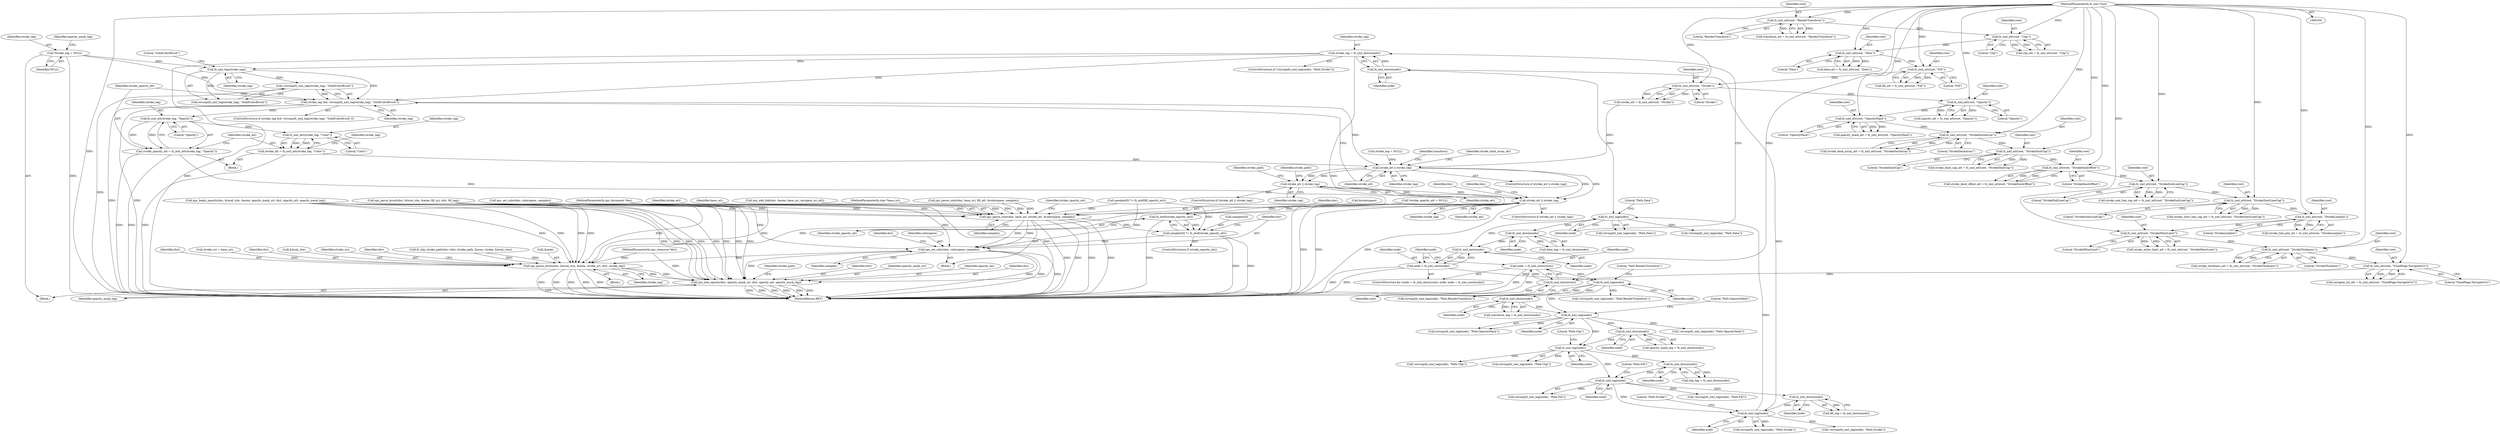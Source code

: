 digraph "0_ghostscript_60dabde18d7fe12b19da8b509bdfee9cc886aafc_3@API" {
"1000428" [label="(Call,!strcmp(fz_xml_tag(stroke_tag), \"SolidColorBrush\"))"];
"1000430" [label="(Call,fz_xml_tag(stroke_tag))"];
"1000139" [label="(Call,*stroke_tag = NULL)"];
"1000322" [label="(Call,stroke_tag = fz_xml_down(node))"];
"1000324" [label="(Call,fz_xml_down(node))"];
"1000319" [label="(Call,fz_xml_tag(node))"];
"1000309" [label="(Call,fz_xml_tag(node))"];
"1000304" [label="(Call,fz_xml_down(node))"];
"1000299" [label="(Call,fz_xml_tag(node))"];
"1000289" [label="(Call,fz_xml_tag(node))"];
"1000284" [label="(Call,fz_xml_down(node))"];
"1000279" [label="(Call,fz_xml_tag(node))"];
"1000266" [label="(Call,node = fz_xml_down(root))"];
"1000268" [label="(Call,fz_xml_down(root))"];
"1000262" [label="(Call,fz_xml_att(root, \"FixedPage.NavigateUri\"))"];
"1000257" [label="(Call,fz_xml_att(root, \"StrokeThickness\"))"];
"1000252" [label="(Call,fz_xml_att(root, \"StrokeMiterLimit\"))"];
"1000247" [label="(Call,fz_xml_att(root, \"StrokeLineJoin\"))"];
"1000242" [label="(Call,fz_xml_att(root, \"StrokeStartLineCap\"))"];
"1000237" [label="(Call,fz_xml_att(root, \"StrokeEndLineCap\"))"];
"1000232" [label="(Call,fz_xml_att(root, \"StrokeDashOffset\"))"];
"1000227" [label="(Call,fz_xml_att(root, \"StrokeDashCap\"))"];
"1000222" [label="(Call,fz_xml_att(root, \"StrokeDashArray\"))"];
"1000217" [label="(Call,fz_xml_att(root, \"OpacityMask\"))"];
"1000212" [label="(Call,fz_xml_att(root, \"Opacity\"))"];
"1000207" [label="(Call,fz_xml_att(root, \"Stroke\"))"];
"1000202" [label="(Call,fz_xml_att(root, \"Fill\"))"];
"1000197" [label="(Call,fz_xml_att(root, \"Data\"))"];
"1000192" [label="(Call,fz_xml_att(root, \"Clip\"))"];
"1000187" [label="(Call,fz_xml_att(root, \"RenderTransform\"))"];
"1000109" [label="(MethodParameterIn,fz_xml *root)"];
"1000271" [label="(Call,node = fz_xml_next(node))"];
"1000273" [label="(Call,fz_xml_next(node))"];
"1000329" [label="(Call,fz_xml_tag(node))"];
"1000334" [label="(Call,fz_xml_down(node))"];
"1000294" [label="(Call,fz_xml_down(node))"];
"1000314" [label="(Call,fz_xml_down(node))"];
"1000426" [label="(Call,stroke_tag && !strcmp(fz_xml_tag(stroke_tag), \"SolidColorBrush\"))"];
"1000436" [label="(Call,fz_xml_att(stroke_tag, \"Opacity\"))"];
"1000434" [label="(Call,stroke_opacity_att = fz_xml_att(stroke_tag, \"Opacity\"))"];
"1000879" [label="(Call,fz_atof(stroke_opacity_att))"];
"1000875" [label="(Call,samples[0] *= fz_atof(stroke_opacity_att))"];
"1000881" [label="(Call,xps_set_color(doc, colorspace, samples))"];
"1000915" [label="(Call,xps_parse_brush(doc, &local_ctm, &area, stroke_uri, dict, stroke_tag))"];
"1000928" [label="(Call,xps_end_opacity(doc, opacity_mask_uri, dict, opacity_att, opacity_mask_tag))"];
"1000441" [label="(Call,fz_xml_att(stroke_tag, \"Color\"))"];
"1000439" [label="(Call,stroke_att = fz_xml_att(stroke_tag, \"Color\"))"];
"1000448" [label="(Call,stroke_att || stroke_tag)"];
"1000707" [label="(Call,stroke_att || stroke_tag)"];
"1000726" [label="(Call,stroke_att || stroke_tag)"];
"1000866" [label="(Call,xps_parse_color(doc, base_uri, stroke_att, &colorspace, samples))"];
"1000432" [label="(Literal,\"SolidColorBrush\")"];
"1000869" [label="(Identifier,stroke_att)"];
"1000227" [label="(Call,fz_xml_att(root, \"StrokeDashCap\"))"];
"1000433" [label="(Block,)"];
"1000307" [label="(Call,!strcmp(fz_xml_tag(node), \"Path.Fill\"))"];
"1000141" [label="(Identifier,NULL)"];
"1000193" [label="(Identifier,root)"];
"1000202" [label="(Call,fz_xml_att(root, \"Fill\"))"];
"1000930" [label="(Identifier,opacity_mask_uri)"];
"1000919" [label="(Call,&area)"];
"1000324" [label="(Call,fz_xml_down(node))"];
"1000287" [label="(Call,!strcmp(fz_xml_tag(node), \"Path.OpacityMask\"))"];
"1000277" [label="(Call,!strcmp(fz_xml_tag(node), \"Path.RenderTransform\"))"];
"1000295" [label="(Identifier,node)"];
"1000726" [label="(Call,stroke_att || stroke_tag)"];
"1000330" [label="(Identifier,node)"];
"1000327" [label="(Call,!strcmp(fz_xml_tag(node), \"Path.Data\"))"];
"1000440" [label="(Identifier,stroke_att)"];
"1000233" [label="(Identifier,root)"];
"1000302" [label="(Call,clip_tag = fz_xml_down(node))"];
"1000254" [label="(Literal,\"StrokeMiterLimit\")"];
"1000868" [label="(Identifier,base_uri)"];
"1000269" [label="(Identifier,root)"];
"1000243" [label="(Identifier,root)"];
"1000300" [label="(Identifier,node)"];
"1000212" [label="(Call,fz_xml_att(root, \"Opacity\"))"];
"1000210" [label="(Call,opacity_att = fz_xml_att(root, \"Opacity\"))"];
"1000223" [label="(Identifier,root)"];
"1000218" [label="(Identifier,root)"];
"1000194" [label="(Literal,\"Clip\")"];
"1000448" [label="(Call,stroke_att || stroke_tag)"];
"1000139" [label="(Call,*stroke_tag = NULL)"];
"1000876" [label="(Call,samples[0])"];
"1000932" [label="(Identifier,opacity_att)"];
"1000727" [label="(Identifier,stroke_att)"];
"1000431" [label="(Identifier,stroke_tag)"];
"1000242" [label="(Call,fz_xml_att(root, \"StrokeStartLineCap\"))"];
"1000272" [label="(Identifier,node)"];
"1000884" [label="(Identifier,samples)"];
"1000262" [label="(Call,fz_xml_att(root, \"FixedPage.NavigateUri\"))"];
"1000255" [label="(Call,stroke_thickness_att = fz_xml_att(root, \"StrokeThickness\"))"];
"1000335" [label="(Identifier,node)"];
"1000922" [label="(Identifier,dict)"];
"1000260" [label="(Call,navigate_uri_att = fz_xml_att(root, \"FixedPage.NavigateUri\"))"];
"1000297" [label="(Call,!strcmp(fz_xml_tag(node), \"Path.Clip\"))"];
"1000188" [label="(Identifier,root)"];
"1000904" [label="(Block,)"];
"1000200" [label="(Call,fill_att = fz_xml_att(root, \"Fill\"))"];
"1000187" [label="(Call,fz_xml_att(root, \"RenderTransform\"))"];
"1000267" [label="(Identifier,node)"];
"1000301" [label="(Literal,\"Path.Clip\")"];
"1000328" [label="(Call,strcmp(fz_xml_tag(node), \"Path.Data\"))"];
"1000778" [label="(Call,xps_add_link(doc, &area, base_uri, navigate_uri_att))"];
"1000225" [label="(Call,stroke_dash_cap_att = fz_xml_att(root, \"StrokeDashCap\"))"];
"1000434" [label="(Call,stroke_opacity_att = fz_xml_att(stroke_tag, \"Opacity\"))"];
"1000314" [label="(Call,fz_xml_down(node))"];
"1000321" [label="(Literal,\"Path.Stroke\")"];
"1000140" [label="(Identifier,stroke_tag)"];
"1000215" [label="(Call,opacity_mask_att = fz_xml_att(root, \"OpacityMask\"))"];
"1000866" [label="(Call,xps_parse_color(doc, base_uri, stroke_att, &colorspace, samples))"];
"1000244" [label="(Literal,\"StrokeStartLineCap\")"];
"1000203" [label="(Identifier,root)"];
"1000320" [label="(Identifier,node)"];
"1000281" [label="(Literal,\"Path.RenderTransform\")"];
"1000427" [label="(Identifier,stroke_tag)"];
"1000217" [label="(Call,fz_xml_att(root, \"OpacityMask\"))"];
"1000274" [label="(Identifier,node)"];
"1000248" [label="(Identifier,root)"];
"1000204" [label="(Literal,\"Fill\")"];
"1000234" [label="(Literal,\"StrokeDashOffset\")"];
"1000288" [label="(Call,strcmp(fz_xml_tag(node), \"Path.OpacityMask\"))"];
"1000318" [label="(Call,strcmp(fz_xml_tag(node), \"Path.Stroke\"))"];
"1000214" [label="(Literal,\"Opacity\")"];
"1000258" [label="(Identifier,root)"];
"1000708" [label="(Identifier,stroke_att)"];
"1000273" [label="(Call,fz_xml_next(node))"];
"1000435" [label="(Identifier,stroke_opacity_att)"];
"1000268" [label="(Call,fz_xml_down(root))"];
"1000933" [label="(Identifier,opacity_mask_tag)"];
"1000198" [label="(Identifier,root)"];
"1000213" [label="(Identifier,root)"];
"1000450" [label="(Identifier,stroke_tag)"];
"1000449" [label="(Identifier,stroke_att)"];
"1000323" [label="(Identifier,stroke_tag)"];
"1000224" [label="(Literal,\"StrokeDashArray\")"];
"1000929" [label="(Identifier,doc)"];
"1000311" [label="(Literal,\"Path.Fill\")"];
"1000304" [label="(Call,fz_xml_down(node))"];
"1000883" [label="(Identifier,colorspace)"];
"1000292" [label="(Call,opacity_mask_tag = fz_xml_down(node))"];
"1000266" [label="(Call,node = fz_xml_down(root))"];
"1000270" [label="(Identifier,node)"];
"1000228" [label="(Identifier,root)"];
"1000284" [label="(Call,fz_xml_down(node))"];
"1000331" [label="(Literal,\"Path.Data\")"];
"1000437" [label="(Identifier,stroke_tag)"];
"1000222" [label="(Call,fz_xml_att(root, \"StrokeDashArray\"))"];
"1000915" [label="(Call,xps_parse_brush(doc, &local_ctm, &area, stroke_uri, dict, stroke_tag))"];
"1000299" [label="(Call,fz_xml_tag(node))"];
"1000648" [label="(Identifier,transform)"];
"1000428" [label="(Call,!strcmp(fz_xml_tag(stroke_tag), \"SolidColorBrush\"))"];
"1000259" [label="(Literal,\"StrokeThickness\")"];
"1000322" [label="(Call,stroke_tag = fz_xml_down(node))"];
"1000315" [label="(Identifier,node)"];
"1000240" [label="(Call,stroke_start_line_cap_att = fz_xml_att(root, \"StrokeStartLineCap\"))"];
"1000875" [label="(Call,samples[0] *= fz_atof(stroke_opacity_att))"];
"1000887" [label="(Identifier,doc)"];
"1000768" [label="(Identifier,doc)"];
"1000280" [label="(Identifier,node)"];
"1000235" [label="(Call,stroke_end_line_cap_att = fz_xml_att(root, \"StrokeEndLineCap\"))"];
"1000290" [label="(Identifier,node)"];
"1000425" [label="(ControlStructure,if (stroke_tag && !strcmp(fz_xml_tag(stroke_tag), \"SolidColorBrush\")))"];
"1000334" [label="(Call,fz_xml_down(node))"];
"1000309" [label="(Call,fz_xml_tag(node))"];
"1000144" [label="(Identifier,opacity_mask_tag)"];
"1000447" [label="(ControlStructure,if (stroke_att || stroke_tag))"];
"1000109" [label="(MethodParameterIn,fz_xml *root)"];
"1000436" [label="(Call,fz_xml_att(stroke_tag, \"Opacity\"))"];
"1000928" [label="(Call,xps_end_opacity(doc, opacity_mask_uri, dict, opacity_att, opacity_mask_tag))"];
"1000316" [label="(ControlStructure,if (!strcmp(fz_xml_tag(node), \"Path.Stroke\")))"];
"1000265" [label="(ControlStructure,for (node = fz_xml_down(root); node; node = fz_xml_next(node)))"];
"1000252" [label="(Call,fz_xml_att(root, \"StrokeMiterLimit\"))"];
"1000725" [label="(ControlStructure,if (stroke_att || stroke_tag))"];
"1000305" [label="(Identifier,node)"];
"1000289" [label="(Call,fz_xml_tag(node))"];
"1000151" [label="(Call,*stroke_opacity_att = NULL)"];
"1000339" [label="(Call,stroke_uri = base_uri)"];
"1000430" [label="(Call,fz_xml_tag(stroke_tag))"];
"1000850" [label="(Call,xps_parse_brush(doc, &local_ctm, &area, fill_uri, dict, fill_tag))"];
"1000219" [label="(Literal,\"OpacityMask\")"];
"1000926" [label="(Identifier,doc)"];
"1000905" [label="(Call,fz_clip_stroke_path(doc->dev, stroke_path, &area, stroke, &local_ctm))"];
"1000443" [label="(Literal,\"Color\")"];
"1000294" [label="(Call,fz_xml_down(node))"];
"1000706" [label="(ControlStructure,if (stroke_att || stroke_tag))"];
"1000229" [label="(Literal,\"StrokeDashCap\")"];
"1000728" [label="(Identifier,stroke_tag)"];
"1000332" [label="(Call,data_tag = fz_xml_down(node))"];
"1000865" [label="(Block,)"];
"1000192" [label="(Call,fz_xml_att(root, \"Clip\"))"];
"1000195" [label="(Call,data_att = fz_xml_att(root, \"Data\"))"];
"1000784" [label="(Call,xps_begin_opacity(doc, &local_ctm, &area, opacity_mask_uri, dict, opacity_att, opacity_mask_tag))"];
"1000438" [label="(Literal,\"Opacity\")"];
"1000105" [label="(MethodParameterIn,xps_document *doc)"];
"1000257" [label="(Call,fz_xml_att(root, \"StrokeThickness\"))"];
"1000879" [label="(Call,fz_atof(stroke_opacity_att))"];
"1000245" [label="(Call,stroke_line_join_att = fz_xml_att(root, \"StrokeLineJoin\"))"];
"1000249" [label="(Literal,\"StrokeLineJoin\")"];
"1000453" [label="(Identifier,stroke_dash_array_att)"];
"1000429" [label="(Call,strcmp(fz_xml_tag(stroke_tag), \"SolidColorBrush\"))"];
"1000444" [label="(Call,stroke_tag = NULL)"];
"1000278" [label="(Call,strcmp(fz_xml_tag(node), \"Path.RenderTransform\"))"];
"1000923" [label="(Identifier,stroke_tag)"];
"1000279" [label="(Call,fz_xml_tag(node))"];
"1000298" [label="(Call,strcmp(fz_xml_tag(node), \"Path.Clip\"))"];
"1000707" [label="(Call,stroke_att || stroke_tag)"];
"1000271" [label="(Call,node = fz_xml_next(node))"];
"1000237" [label="(Call,fz_xml_att(root, \"StrokeEndLineCap\"))"];
"1000209" [label="(Literal,\"Stroke\")"];
"1000882" [label="(Identifier,doc)"];
"1000439" [label="(Call,stroke_att = fz_xml_att(stroke_tag, \"Color\"))"];
"1000445" [label="(Identifier,stroke_tag)"];
"1000205" [label="(Call,stroke_att = fz_xml_att(root, \"Stroke\"))"];
"1000881" [label="(Call,xps_set_color(doc, colorspace, samples))"];
"1000325" [label="(Identifier,node)"];
"1000285" [label="(Identifier,node)"];
"1000916" [label="(Identifier,doc)"];
"1000207" [label="(Call,fz_xml_att(root, \"Stroke\"))"];
"1000185" [label="(Call,transform_att = fz_xml_att(root, \"RenderTransform\"))"];
"1000312" [label="(Call,fill_tag = fz_xml_down(node))"];
"1000238" [label="(Identifier,root)"];
"1000250" [label="(Call,stroke_miter_limit_att = fz_xml_att(root, \"StrokeMiterLimit\"))"];
"1000308" [label="(Call,strcmp(fz_xml_tag(node), \"Path.Fill\"))"];
"1000253" [label="(Identifier,root)"];
"1000291" [label="(Literal,\"Path.OpacityMask\")"];
"1000732" [label="(Identifier,doc)"];
"1000317" [label="(Call,!strcmp(fz_xml_tag(node), \"Path.Stroke\"))"];
"1000329" [label="(Call,fz_xml_tag(node))"];
"1000208" [label="(Identifier,root)"];
"1000197" [label="(Call,fz_xml_att(root, \"Data\"))"];
"1000806" [label="(Call,samples[0] *= fz_atof(fill_opacity_att))"];
"1000189" [label="(Literal,\"RenderTransform\")"];
"1000442" [label="(Identifier,stroke_tag)"];
"1000232" [label="(Call,fz_xml_att(root, \"StrokeDashOffset\"))"];
"1000873" [label="(ControlStructure,if (stroke_opacity_att))"];
"1000282" [label="(Call,transform_tag = fz_xml_down(node))"];
"1000964" [label="(MethodReturn,RET)"];
"1000936" [label="(Identifier,stroke_path)"];
"1000441" [label="(Call,fz_xml_att(stroke_tag, \"Color\"))"];
"1000872" [label="(Identifier,samples)"];
"1000264" [label="(Literal,\"FixedPage.NavigateUri\")"];
"1000107" [label="(MethodParameterIn,char *base_uri)"];
"1000190" [label="(Call,clip_att = fz_xml_att(root, \"Clip\"))"];
"1000917" [label="(Call,&local_ctm)"];
"1000310" [label="(Identifier,node)"];
"1000880" [label="(Identifier,stroke_opacity_att)"];
"1000711" [label="(Identifier,stroke_path)"];
"1000721" [label="(Identifier,stroke_path)"];
"1000797" [label="(Call,xps_parse_color(doc, base_uri, fill_att, &colorspace, samples))"];
"1000709" [label="(Identifier,stroke_tag)"];
"1000874" [label="(Identifier,stroke_opacity_att)"];
"1000931" [label="(Identifier,dict)"];
"1000247" [label="(Call,fz_xml_att(root, \"StrokeLineJoin\"))"];
"1000867" [label="(Identifier,doc)"];
"1000319" [label="(Call,fz_xml_tag(node))"];
"1000426" [label="(Call,stroke_tag && !strcmp(fz_xml_tag(stroke_tag), \"SolidColorBrush\"))"];
"1000263" [label="(Identifier,root)"];
"1000220" [label="(Call,stroke_dash_array_att = fz_xml_att(root, \"StrokeDashArray\"))"];
"1000199" [label="(Literal,\"Data\")"];
"1000230" [label="(Call,stroke_dash_offset_att = fz_xml_att(root, \"StrokeDashOffset\"))"];
"1000108" [label="(MethodParameterIn,xps_resource *dict)"];
"1000921" [label="(Identifier,stroke_uri)"];
"1000870" [label="(Call,&colorspace)"];
"1000239" [label="(Literal,\"StrokeEndLineCap\")"];
"1000812" [label="(Call,xps_set_color(doc, colorspace, samples))"];
"1000110" [label="(Block,)"];
"1000428" -> "1000426"  [label="AST: "];
"1000428" -> "1000429"  [label="CFG: "];
"1000429" -> "1000428"  [label="AST: "];
"1000426" -> "1000428"  [label="CFG: "];
"1000428" -> "1000964"  [label="DDG: "];
"1000428" -> "1000426"  [label="DDG: "];
"1000430" -> "1000428"  [label="DDG: "];
"1000430" -> "1000429"  [label="AST: "];
"1000430" -> "1000431"  [label="CFG: "];
"1000431" -> "1000430"  [label="AST: "];
"1000432" -> "1000430"  [label="CFG: "];
"1000430" -> "1000426"  [label="DDG: "];
"1000430" -> "1000429"  [label="DDG: "];
"1000139" -> "1000430"  [label="DDG: "];
"1000322" -> "1000430"  [label="DDG: "];
"1000139" -> "1000110"  [label="AST: "];
"1000139" -> "1000141"  [label="CFG: "];
"1000140" -> "1000139"  [label="AST: "];
"1000141" -> "1000139"  [label="AST: "];
"1000144" -> "1000139"  [label="CFG: "];
"1000139" -> "1000964"  [label="DDG: "];
"1000139" -> "1000426"  [label="DDG: "];
"1000322" -> "1000316"  [label="AST: "];
"1000322" -> "1000324"  [label="CFG: "];
"1000323" -> "1000322"  [label="AST: "];
"1000324" -> "1000322"  [label="AST: "];
"1000330" -> "1000322"  [label="CFG: "];
"1000322" -> "1000964"  [label="DDG: "];
"1000322" -> "1000964"  [label="DDG: "];
"1000324" -> "1000322"  [label="DDG: "];
"1000322" -> "1000426"  [label="DDG: "];
"1000324" -> "1000325"  [label="CFG: "];
"1000325" -> "1000324"  [label="AST: "];
"1000319" -> "1000324"  [label="DDG: "];
"1000324" -> "1000329"  [label="DDG: "];
"1000319" -> "1000318"  [label="AST: "];
"1000319" -> "1000320"  [label="CFG: "];
"1000320" -> "1000319"  [label="AST: "];
"1000321" -> "1000319"  [label="CFG: "];
"1000319" -> "1000317"  [label="DDG: "];
"1000319" -> "1000318"  [label="DDG: "];
"1000309" -> "1000319"  [label="DDG: "];
"1000314" -> "1000319"  [label="DDG: "];
"1000319" -> "1000329"  [label="DDG: "];
"1000309" -> "1000308"  [label="AST: "];
"1000309" -> "1000310"  [label="CFG: "];
"1000310" -> "1000309"  [label="AST: "];
"1000311" -> "1000309"  [label="CFG: "];
"1000309" -> "1000307"  [label="DDG: "];
"1000309" -> "1000308"  [label="DDG: "];
"1000304" -> "1000309"  [label="DDG: "];
"1000299" -> "1000309"  [label="DDG: "];
"1000309" -> "1000314"  [label="DDG: "];
"1000304" -> "1000302"  [label="AST: "];
"1000304" -> "1000305"  [label="CFG: "];
"1000305" -> "1000304"  [label="AST: "];
"1000302" -> "1000304"  [label="CFG: "];
"1000304" -> "1000302"  [label="DDG: "];
"1000299" -> "1000304"  [label="DDG: "];
"1000299" -> "1000298"  [label="AST: "];
"1000299" -> "1000300"  [label="CFG: "];
"1000300" -> "1000299"  [label="AST: "];
"1000301" -> "1000299"  [label="CFG: "];
"1000299" -> "1000297"  [label="DDG: "];
"1000299" -> "1000298"  [label="DDG: "];
"1000289" -> "1000299"  [label="DDG: "];
"1000294" -> "1000299"  [label="DDG: "];
"1000289" -> "1000288"  [label="AST: "];
"1000289" -> "1000290"  [label="CFG: "];
"1000290" -> "1000289"  [label="AST: "];
"1000291" -> "1000289"  [label="CFG: "];
"1000289" -> "1000287"  [label="DDG: "];
"1000289" -> "1000288"  [label="DDG: "];
"1000284" -> "1000289"  [label="DDG: "];
"1000279" -> "1000289"  [label="DDG: "];
"1000289" -> "1000294"  [label="DDG: "];
"1000284" -> "1000282"  [label="AST: "];
"1000284" -> "1000285"  [label="CFG: "];
"1000285" -> "1000284"  [label="AST: "];
"1000282" -> "1000284"  [label="CFG: "];
"1000284" -> "1000282"  [label="DDG: "];
"1000279" -> "1000284"  [label="DDG: "];
"1000279" -> "1000278"  [label="AST: "];
"1000279" -> "1000280"  [label="CFG: "];
"1000280" -> "1000279"  [label="AST: "];
"1000281" -> "1000279"  [label="CFG: "];
"1000279" -> "1000277"  [label="DDG: "];
"1000279" -> "1000278"  [label="DDG: "];
"1000266" -> "1000279"  [label="DDG: "];
"1000271" -> "1000279"  [label="DDG: "];
"1000266" -> "1000265"  [label="AST: "];
"1000266" -> "1000268"  [label="CFG: "];
"1000267" -> "1000266"  [label="AST: "];
"1000268" -> "1000266"  [label="AST: "];
"1000270" -> "1000266"  [label="CFG: "];
"1000266" -> "1000964"  [label="DDG: "];
"1000266" -> "1000964"  [label="DDG: "];
"1000268" -> "1000266"  [label="DDG: "];
"1000268" -> "1000269"  [label="CFG: "];
"1000269" -> "1000268"  [label="AST: "];
"1000268" -> "1000964"  [label="DDG: "];
"1000262" -> "1000268"  [label="DDG: "];
"1000109" -> "1000268"  [label="DDG: "];
"1000262" -> "1000260"  [label="AST: "];
"1000262" -> "1000264"  [label="CFG: "];
"1000263" -> "1000262"  [label="AST: "];
"1000264" -> "1000262"  [label="AST: "];
"1000260" -> "1000262"  [label="CFG: "];
"1000262" -> "1000260"  [label="DDG: "];
"1000262" -> "1000260"  [label="DDG: "];
"1000257" -> "1000262"  [label="DDG: "];
"1000109" -> "1000262"  [label="DDG: "];
"1000257" -> "1000255"  [label="AST: "];
"1000257" -> "1000259"  [label="CFG: "];
"1000258" -> "1000257"  [label="AST: "];
"1000259" -> "1000257"  [label="AST: "];
"1000255" -> "1000257"  [label="CFG: "];
"1000257" -> "1000255"  [label="DDG: "];
"1000257" -> "1000255"  [label="DDG: "];
"1000252" -> "1000257"  [label="DDG: "];
"1000109" -> "1000257"  [label="DDG: "];
"1000252" -> "1000250"  [label="AST: "];
"1000252" -> "1000254"  [label="CFG: "];
"1000253" -> "1000252"  [label="AST: "];
"1000254" -> "1000252"  [label="AST: "];
"1000250" -> "1000252"  [label="CFG: "];
"1000252" -> "1000250"  [label="DDG: "];
"1000252" -> "1000250"  [label="DDG: "];
"1000247" -> "1000252"  [label="DDG: "];
"1000109" -> "1000252"  [label="DDG: "];
"1000247" -> "1000245"  [label="AST: "];
"1000247" -> "1000249"  [label="CFG: "];
"1000248" -> "1000247"  [label="AST: "];
"1000249" -> "1000247"  [label="AST: "];
"1000245" -> "1000247"  [label="CFG: "];
"1000247" -> "1000245"  [label="DDG: "];
"1000247" -> "1000245"  [label="DDG: "];
"1000242" -> "1000247"  [label="DDG: "];
"1000109" -> "1000247"  [label="DDG: "];
"1000242" -> "1000240"  [label="AST: "];
"1000242" -> "1000244"  [label="CFG: "];
"1000243" -> "1000242"  [label="AST: "];
"1000244" -> "1000242"  [label="AST: "];
"1000240" -> "1000242"  [label="CFG: "];
"1000242" -> "1000240"  [label="DDG: "];
"1000242" -> "1000240"  [label="DDG: "];
"1000237" -> "1000242"  [label="DDG: "];
"1000109" -> "1000242"  [label="DDG: "];
"1000237" -> "1000235"  [label="AST: "];
"1000237" -> "1000239"  [label="CFG: "];
"1000238" -> "1000237"  [label="AST: "];
"1000239" -> "1000237"  [label="AST: "];
"1000235" -> "1000237"  [label="CFG: "];
"1000237" -> "1000235"  [label="DDG: "];
"1000237" -> "1000235"  [label="DDG: "];
"1000232" -> "1000237"  [label="DDG: "];
"1000109" -> "1000237"  [label="DDG: "];
"1000232" -> "1000230"  [label="AST: "];
"1000232" -> "1000234"  [label="CFG: "];
"1000233" -> "1000232"  [label="AST: "];
"1000234" -> "1000232"  [label="AST: "];
"1000230" -> "1000232"  [label="CFG: "];
"1000232" -> "1000230"  [label="DDG: "];
"1000232" -> "1000230"  [label="DDG: "];
"1000227" -> "1000232"  [label="DDG: "];
"1000109" -> "1000232"  [label="DDG: "];
"1000227" -> "1000225"  [label="AST: "];
"1000227" -> "1000229"  [label="CFG: "];
"1000228" -> "1000227"  [label="AST: "];
"1000229" -> "1000227"  [label="AST: "];
"1000225" -> "1000227"  [label="CFG: "];
"1000227" -> "1000225"  [label="DDG: "];
"1000227" -> "1000225"  [label="DDG: "];
"1000222" -> "1000227"  [label="DDG: "];
"1000109" -> "1000227"  [label="DDG: "];
"1000222" -> "1000220"  [label="AST: "];
"1000222" -> "1000224"  [label="CFG: "];
"1000223" -> "1000222"  [label="AST: "];
"1000224" -> "1000222"  [label="AST: "];
"1000220" -> "1000222"  [label="CFG: "];
"1000222" -> "1000220"  [label="DDG: "];
"1000222" -> "1000220"  [label="DDG: "];
"1000217" -> "1000222"  [label="DDG: "];
"1000109" -> "1000222"  [label="DDG: "];
"1000217" -> "1000215"  [label="AST: "];
"1000217" -> "1000219"  [label="CFG: "];
"1000218" -> "1000217"  [label="AST: "];
"1000219" -> "1000217"  [label="AST: "];
"1000215" -> "1000217"  [label="CFG: "];
"1000217" -> "1000215"  [label="DDG: "];
"1000217" -> "1000215"  [label="DDG: "];
"1000212" -> "1000217"  [label="DDG: "];
"1000109" -> "1000217"  [label="DDG: "];
"1000212" -> "1000210"  [label="AST: "];
"1000212" -> "1000214"  [label="CFG: "];
"1000213" -> "1000212"  [label="AST: "];
"1000214" -> "1000212"  [label="AST: "];
"1000210" -> "1000212"  [label="CFG: "];
"1000212" -> "1000210"  [label="DDG: "];
"1000212" -> "1000210"  [label="DDG: "];
"1000207" -> "1000212"  [label="DDG: "];
"1000109" -> "1000212"  [label="DDG: "];
"1000207" -> "1000205"  [label="AST: "];
"1000207" -> "1000209"  [label="CFG: "];
"1000208" -> "1000207"  [label="AST: "];
"1000209" -> "1000207"  [label="AST: "];
"1000205" -> "1000207"  [label="CFG: "];
"1000207" -> "1000205"  [label="DDG: "];
"1000207" -> "1000205"  [label="DDG: "];
"1000202" -> "1000207"  [label="DDG: "];
"1000109" -> "1000207"  [label="DDG: "];
"1000202" -> "1000200"  [label="AST: "];
"1000202" -> "1000204"  [label="CFG: "];
"1000203" -> "1000202"  [label="AST: "];
"1000204" -> "1000202"  [label="AST: "];
"1000200" -> "1000202"  [label="CFG: "];
"1000202" -> "1000200"  [label="DDG: "];
"1000202" -> "1000200"  [label="DDG: "];
"1000197" -> "1000202"  [label="DDG: "];
"1000109" -> "1000202"  [label="DDG: "];
"1000197" -> "1000195"  [label="AST: "];
"1000197" -> "1000199"  [label="CFG: "];
"1000198" -> "1000197"  [label="AST: "];
"1000199" -> "1000197"  [label="AST: "];
"1000195" -> "1000197"  [label="CFG: "];
"1000197" -> "1000195"  [label="DDG: "];
"1000197" -> "1000195"  [label="DDG: "];
"1000192" -> "1000197"  [label="DDG: "];
"1000109" -> "1000197"  [label="DDG: "];
"1000192" -> "1000190"  [label="AST: "];
"1000192" -> "1000194"  [label="CFG: "];
"1000193" -> "1000192"  [label="AST: "];
"1000194" -> "1000192"  [label="AST: "];
"1000190" -> "1000192"  [label="CFG: "];
"1000192" -> "1000190"  [label="DDG: "];
"1000192" -> "1000190"  [label="DDG: "];
"1000187" -> "1000192"  [label="DDG: "];
"1000109" -> "1000192"  [label="DDG: "];
"1000187" -> "1000185"  [label="AST: "];
"1000187" -> "1000189"  [label="CFG: "];
"1000188" -> "1000187"  [label="AST: "];
"1000189" -> "1000187"  [label="AST: "];
"1000185" -> "1000187"  [label="CFG: "];
"1000187" -> "1000185"  [label="DDG: "];
"1000187" -> "1000185"  [label="DDG: "];
"1000109" -> "1000187"  [label="DDG: "];
"1000109" -> "1000104"  [label="AST: "];
"1000109" -> "1000964"  [label="DDG: "];
"1000271" -> "1000265"  [label="AST: "];
"1000271" -> "1000273"  [label="CFG: "];
"1000272" -> "1000271"  [label="AST: "];
"1000273" -> "1000271"  [label="AST: "];
"1000270" -> "1000271"  [label="CFG: "];
"1000271" -> "1000964"  [label="DDG: "];
"1000271" -> "1000964"  [label="DDG: "];
"1000273" -> "1000271"  [label="DDG: "];
"1000273" -> "1000274"  [label="CFG: "];
"1000274" -> "1000273"  [label="AST: "];
"1000329" -> "1000273"  [label="DDG: "];
"1000334" -> "1000273"  [label="DDG: "];
"1000329" -> "1000328"  [label="AST: "];
"1000329" -> "1000330"  [label="CFG: "];
"1000330" -> "1000329"  [label="AST: "];
"1000331" -> "1000329"  [label="CFG: "];
"1000329" -> "1000327"  [label="DDG: "];
"1000329" -> "1000328"  [label="DDG: "];
"1000329" -> "1000334"  [label="DDG: "];
"1000334" -> "1000332"  [label="AST: "];
"1000334" -> "1000335"  [label="CFG: "];
"1000335" -> "1000334"  [label="AST: "];
"1000332" -> "1000334"  [label="CFG: "];
"1000334" -> "1000332"  [label="DDG: "];
"1000294" -> "1000292"  [label="AST: "];
"1000294" -> "1000295"  [label="CFG: "];
"1000295" -> "1000294"  [label="AST: "];
"1000292" -> "1000294"  [label="CFG: "];
"1000294" -> "1000292"  [label="DDG: "];
"1000314" -> "1000312"  [label="AST: "];
"1000314" -> "1000315"  [label="CFG: "];
"1000315" -> "1000314"  [label="AST: "];
"1000312" -> "1000314"  [label="CFG: "];
"1000314" -> "1000312"  [label="DDG: "];
"1000426" -> "1000425"  [label="AST: "];
"1000426" -> "1000427"  [label="CFG: "];
"1000427" -> "1000426"  [label="AST: "];
"1000435" -> "1000426"  [label="CFG: "];
"1000449" -> "1000426"  [label="CFG: "];
"1000426" -> "1000964"  [label="DDG: "];
"1000426" -> "1000964"  [label="DDG: "];
"1000426" -> "1000436"  [label="DDG: "];
"1000426" -> "1000448"  [label="DDG: "];
"1000436" -> "1000434"  [label="AST: "];
"1000436" -> "1000438"  [label="CFG: "];
"1000437" -> "1000436"  [label="AST: "];
"1000438" -> "1000436"  [label="AST: "];
"1000434" -> "1000436"  [label="CFG: "];
"1000436" -> "1000434"  [label="DDG: "];
"1000436" -> "1000434"  [label="DDG: "];
"1000436" -> "1000441"  [label="DDG: "];
"1000434" -> "1000433"  [label="AST: "];
"1000435" -> "1000434"  [label="AST: "];
"1000440" -> "1000434"  [label="CFG: "];
"1000434" -> "1000964"  [label="DDG: "];
"1000434" -> "1000964"  [label="DDG: "];
"1000434" -> "1000879"  [label="DDG: "];
"1000879" -> "1000875"  [label="AST: "];
"1000879" -> "1000880"  [label="CFG: "];
"1000880" -> "1000879"  [label="AST: "];
"1000875" -> "1000879"  [label="CFG: "];
"1000879" -> "1000964"  [label="DDG: "];
"1000879" -> "1000875"  [label="DDG: "];
"1000151" -> "1000879"  [label="DDG: "];
"1000875" -> "1000873"  [label="AST: "];
"1000876" -> "1000875"  [label="AST: "];
"1000882" -> "1000875"  [label="CFG: "];
"1000875" -> "1000964"  [label="DDG: "];
"1000875" -> "1000964"  [label="DDG: "];
"1000806" -> "1000875"  [label="DDG: "];
"1000866" -> "1000875"  [label="DDG: "];
"1000875" -> "1000881"  [label="DDG: "];
"1000881" -> "1000865"  [label="AST: "];
"1000881" -> "1000884"  [label="CFG: "];
"1000882" -> "1000881"  [label="AST: "];
"1000883" -> "1000881"  [label="AST: "];
"1000884" -> "1000881"  [label="AST: "];
"1000887" -> "1000881"  [label="CFG: "];
"1000881" -> "1000964"  [label="DDG: "];
"1000881" -> "1000964"  [label="DDG: "];
"1000881" -> "1000964"  [label="DDG: "];
"1000866" -> "1000881"  [label="DDG: "];
"1000866" -> "1000881"  [label="DDG: "];
"1000105" -> "1000881"  [label="DDG: "];
"1000812" -> "1000881"  [label="DDG: "];
"1000806" -> "1000881"  [label="DDG: "];
"1000881" -> "1000915"  [label="DDG: "];
"1000881" -> "1000928"  [label="DDG: "];
"1000915" -> "1000904"  [label="AST: "];
"1000915" -> "1000923"  [label="CFG: "];
"1000916" -> "1000915"  [label="AST: "];
"1000917" -> "1000915"  [label="AST: "];
"1000919" -> "1000915"  [label="AST: "];
"1000921" -> "1000915"  [label="AST: "];
"1000922" -> "1000915"  [label="AST: "];
"1000923" -> "1000915"  [label="AST: "];
"1000926" -> "1000915"  [label="CFG: "];
"1000915" -> "1000964"  [label="DDG: "];
"1000915" -> "1000964"  [label="DDG: "];
"1000915" -> "1000964"  [label="DDG: "];
"1000915" -> "1000964"  [label="DDG: "];
"1000915" -> "1000964"  [label="DDG: "];
"1000850" -> "1000915"  [label="DDG: "];
"1000850" -> "1000915"  [label="DDG: "];
"1000784" -> "1000915"  [label="DDG: "];
"1000784" -> "1000915"  [label="DDG: "];
"1000812" -> "1000915"  [label="DDG: "];
"1000105" -> "1000915"  [label="DDG: "];
"1000905" -> "1000915"  [label="DDG: "];
"1000905" -> "1000915"  [label="DDG: "];
"1000339" -> "1000915"  [label="DDG: "];
"1000108" -> "1000915"  [label="DDG: "];
"1000726" -> "1000915"  [label="DDG: "];
"1000915" -> "1000928"  [label="DDG: "];
"1000915" -> "1000928"  [label="DDG: "];
"1000928" -> "1000110"  [label="AST: "];
"1000928" -> "1000933"  [label="CFG: "];
"1000929" -> "1000928"  [label="AST: "];
"1000930" -> "1000928"  [label="AST: "];
"1000931" -> "1000928"  [label="AST: "];
"1000932" -> "1000928"  [label="AST: "];
"1000933" -> "1000928"  [label="AST: "];
"1000936" -> "1000928"  [label="CFG: "];
"1000928" -> "1000964"  [label="DDG: "];
"1000928" -> "1000964"  [label="DDG: "];
"1000928" -> "1000964"  [label="DDG: "];
"1000928" -> "1000964"  [label="DDG: "];
"1000928" -> "1000964"  [label="DDG: "];
"1000928" -> "1000964"  [label="DDG: "];
"1000850" -> "1000928"  [label="DDG: "];
"1000850" -> "1000928"  [label="DDG: "];
"1000784" -> "1000928"  [label="DDG: "];
"1000784" -> "1000928"  [label="DDG: "];
"1000784" -> "1000928"  [label="DDG: "];
"1000784" -> "1000928"  [label="DDG: "];
"1000784" -> "1000928"  [label="DDG: "];
"1000812" -> "1000928"  [label="DDG: "];
"1000105" -> "1000928"  [label="DDG: "];
"1000108" -> "1000928"  [label="DDG: "];
"1000441" -> "1000439"  [label="AST: "];
"1000441" -> "1000443"  [label="CFG: "];
"1000442" -> "1000441"  [label="AST: "];
"1000443" -> "1000441"  [label="AST: "];
"1000439" -> "1000441"  [label="CFG: "];
"1000441" -> "1000439"  [label="DDG: "];
"1000441" -> "1000439"  [label="DDG: "];
"1000439" -> "1000433"  [label="AST: "];
"1000440" -> "1000439"  [label="AST: "];
"1000445" -> "1000439"  [label="CFG: "];
"1000439" -> "1000964"  [label="DDG: "];
"1000439" -> "1000448"  [label="DDG: "];
"1000448" -> "1000447"  [label="AST: "];
"1000448" -> "1000449"  [label="CFG: "];
"1000448" -> "1000450"  [label="CFG: "];
"1000449" -> "1000448"  [label="AST: "];
"1000450" -> "1000448"  [label="AST: "];
"1000453" -> "1000448"  [label="CFG: "];
"1000648" -> "1000448"  [label="CFG: "];
"1000205" -> "1000448"  [label="DDG: "];
"1000444" -> "1000448"  [label="DDG: "];
"1000448" -> "1000707"  [label="DDG: "];
"1000448" -> "1000707"  [label="DDG: "];
"1000448" -> "1000726"  [label="DDG: "];
"1000448" -> "1000726"  [label="DDG: "];
"1000707" -> "1000706"  [label="AST: "];
"1000707" -> "1000708"  [label="CFG: "];
"1000707" -> "1000709"  [label="CFG: "];
"1000708" -> "1000707"  [label="AST: "];
"1000709" -> "1000707"  [label="AST: "];
"1000711" -> "1000707"  [label="CFG: "];
"1000721" -> "1000707"  [label="CFG: "];
"1000707" -> "1000726"  [label="DDG: "];
"1000707" -> "1000726"  [label="DDG: "];
"1000726" -> "1000725"  [label="AST: "];
"1000726" -> "1000727"  [label="CFG: "];
"1000726" -> "1000728"  [label="CFG: "];
"1000727" -> "1000726"  [label="AST: "];
"1000728" -> "1000726"  [label="AST: "];
"1000732" -> "1000726"  [label="CFG: "];
"1000768" -> "1000726"  [label="CFG: "];
"1000726" -> "1000964"  [label="DDG: "];
"1000726" -> "1000964"  [label="DDG: "];
"1000726" -> "1000964"  [label="DDG: "];
"1000726" -> "1000866"  [label="DDG: "];
"1000866" -> "1000865"  [label="AST: "];
"1000866" -> "1000872"  [label="CFG: "];
"1000867" -> "1000866"  [label="AST: "];
"1000868" -> "1000866"  [label="AST: "];
"1000869" -> "1000866"  [label="AST: "];
"1000870" -> "1000866"  [label="AST: "];
"1000872" -> "1000866"  [label="AST: "];
"1000874" -> "1000866"  [label="CFG: "];
"1000866" -> "1000964"  [label="DDG: "];
"1000866" -> "1000964"  [label="DDG: "];
"1000866" -> "1000964"  [label="DDG: "];
"1000866" -> "1000964"  [label="DDG: "];
"1000812" -> "1000866"  [label="DDG: "];
"1000812" -> "1000866"  [label="DDG: "];
"1000850" -> "1000866"  [label="DDG: "];
"1000784" -> "1000866"  [label="DDG: "];
"1000105" -> "1000866"  [label="DDG: "];
"1000778" -> "1000866"  [label="DDG: "];
"1000797" -> "1000866"  [label="DDG: "];
"1000797" -> "1000866"  [label="DDG: "];
"1000107" -> "1000866"  [label="DDG: "];
"1000806" -> "1000866"  [label="DDG: "];
}
